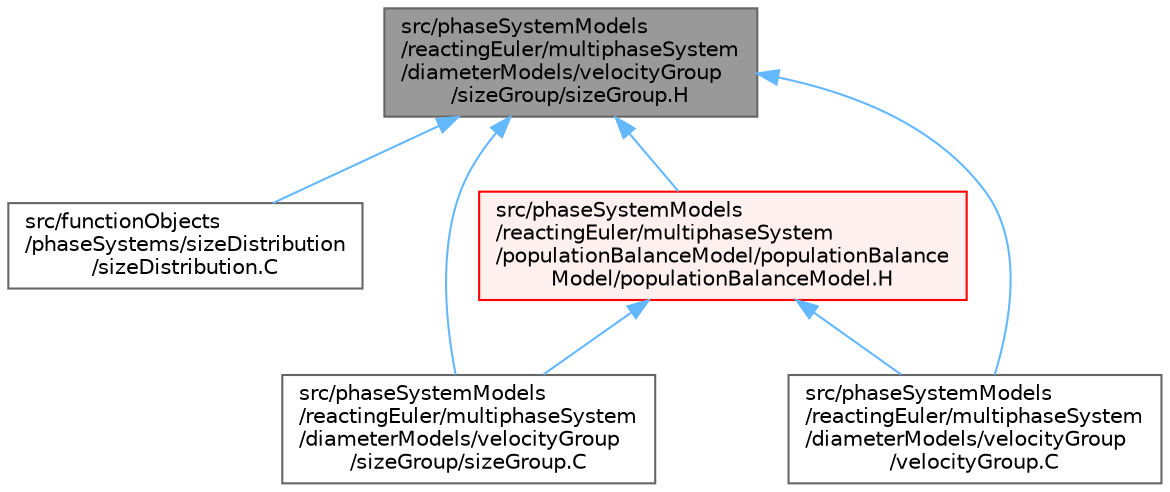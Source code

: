 digraph "src/phaseSystemModels/reactingEuler/multiphaseSystem/diameterModels/velocityGroup/sizeGroup/sizeGroup.H"
{
 // LATEX_PDF_SIZE
  bgcolor="transparent";
  edge [fontname=Helvetica,fontsize=10,labelfontname=Helvetica,labelfontsize=10];
  node [fontname=Helvetica,fontsize=10,shape=box,height=0.2,width=0.4];
  Node1 [id="Node000001",label="src/phaseSystemModels\l/reactingEuler/multiphaseSystem\l/diameterModels/velocityGroup\l/sizeGroup/sizeGroup.H",height=0.2,width=0.4,color="gray40", fillcolor="grey60", style="filled", fontcolor="black",tooltip=" "];
  Node1 -> Node2 [id="edge1_Node000001_Node000002",dir="back",color="steelblue1",style="solid",tooltip=" "];
  Node2 [id="Node000002",label="src/functionObjects\l/phaseSystems/sizeDistribution\l/sizeDistribution.C",height=0.2,width=0.4,color="grey40", fillcolor="white", style="filled",URL="$sizeDistribution_8C.html",tooltip=" "];
  Node1 -> Node3 [id="edge2_Node000001_Node000003",dir="back",color="steelblue1",style="solid",tooltip=" "];
  Node3 [id="Node000003",label="src/phaseSystemModels\l/reactingEuler/multiphaseSystem\l/diameterModels/velocityGroup\l/sizeGroup/sizeGroup.C",height=0.2,width=0.4,color="grey40", fillcolor="white", style="filled",URL="$sizeGroup_8C.html",tooltip=" "];
  Node1 -> Node4 [id="edge3_Node000001_Node000004",dir="back",color="steelblue1",style="solid",tooltip=" "];
  Node4 [id="Node000004",label="src/phaseSystemModels\l/reactingEuler/multiphaseSystem\l/diameterModels/velocityGroup\l/velocityGroup.C",height=0.2,width=0.4,color="grey40", fillcolor="white", style="filled",URL="$velocityGroup_8C.html",tooltip=" "];
  Node1 -> Node5 [id="edge4_Node000001_Node000005",dir="back",color="steelblue1",style="solid",tooltip=" "];
  Node5 [id="Node000005",label="src/phaseSystemModels\l/reactingEuler/multiphaseSystem\l/populationBalanceModel/populationBalance\lModel/populationBalanceModel.H",height=0.2,width=0.4,color="red", fillcolor="#FFF0F0", style="filled",URL="$populationBalanceModel_8H.html",tooltip=" "];
  Node5 -> Node3 [id="edge5_Node000005_Node000003",dir="back",color="steelblue1",style="solid",tooltip=" "];
  Node5 -> Node4 [id="edge6_Node000005_Node000004",dir="back",color="steelblue1",style="solid",tooltip=" "];
}
